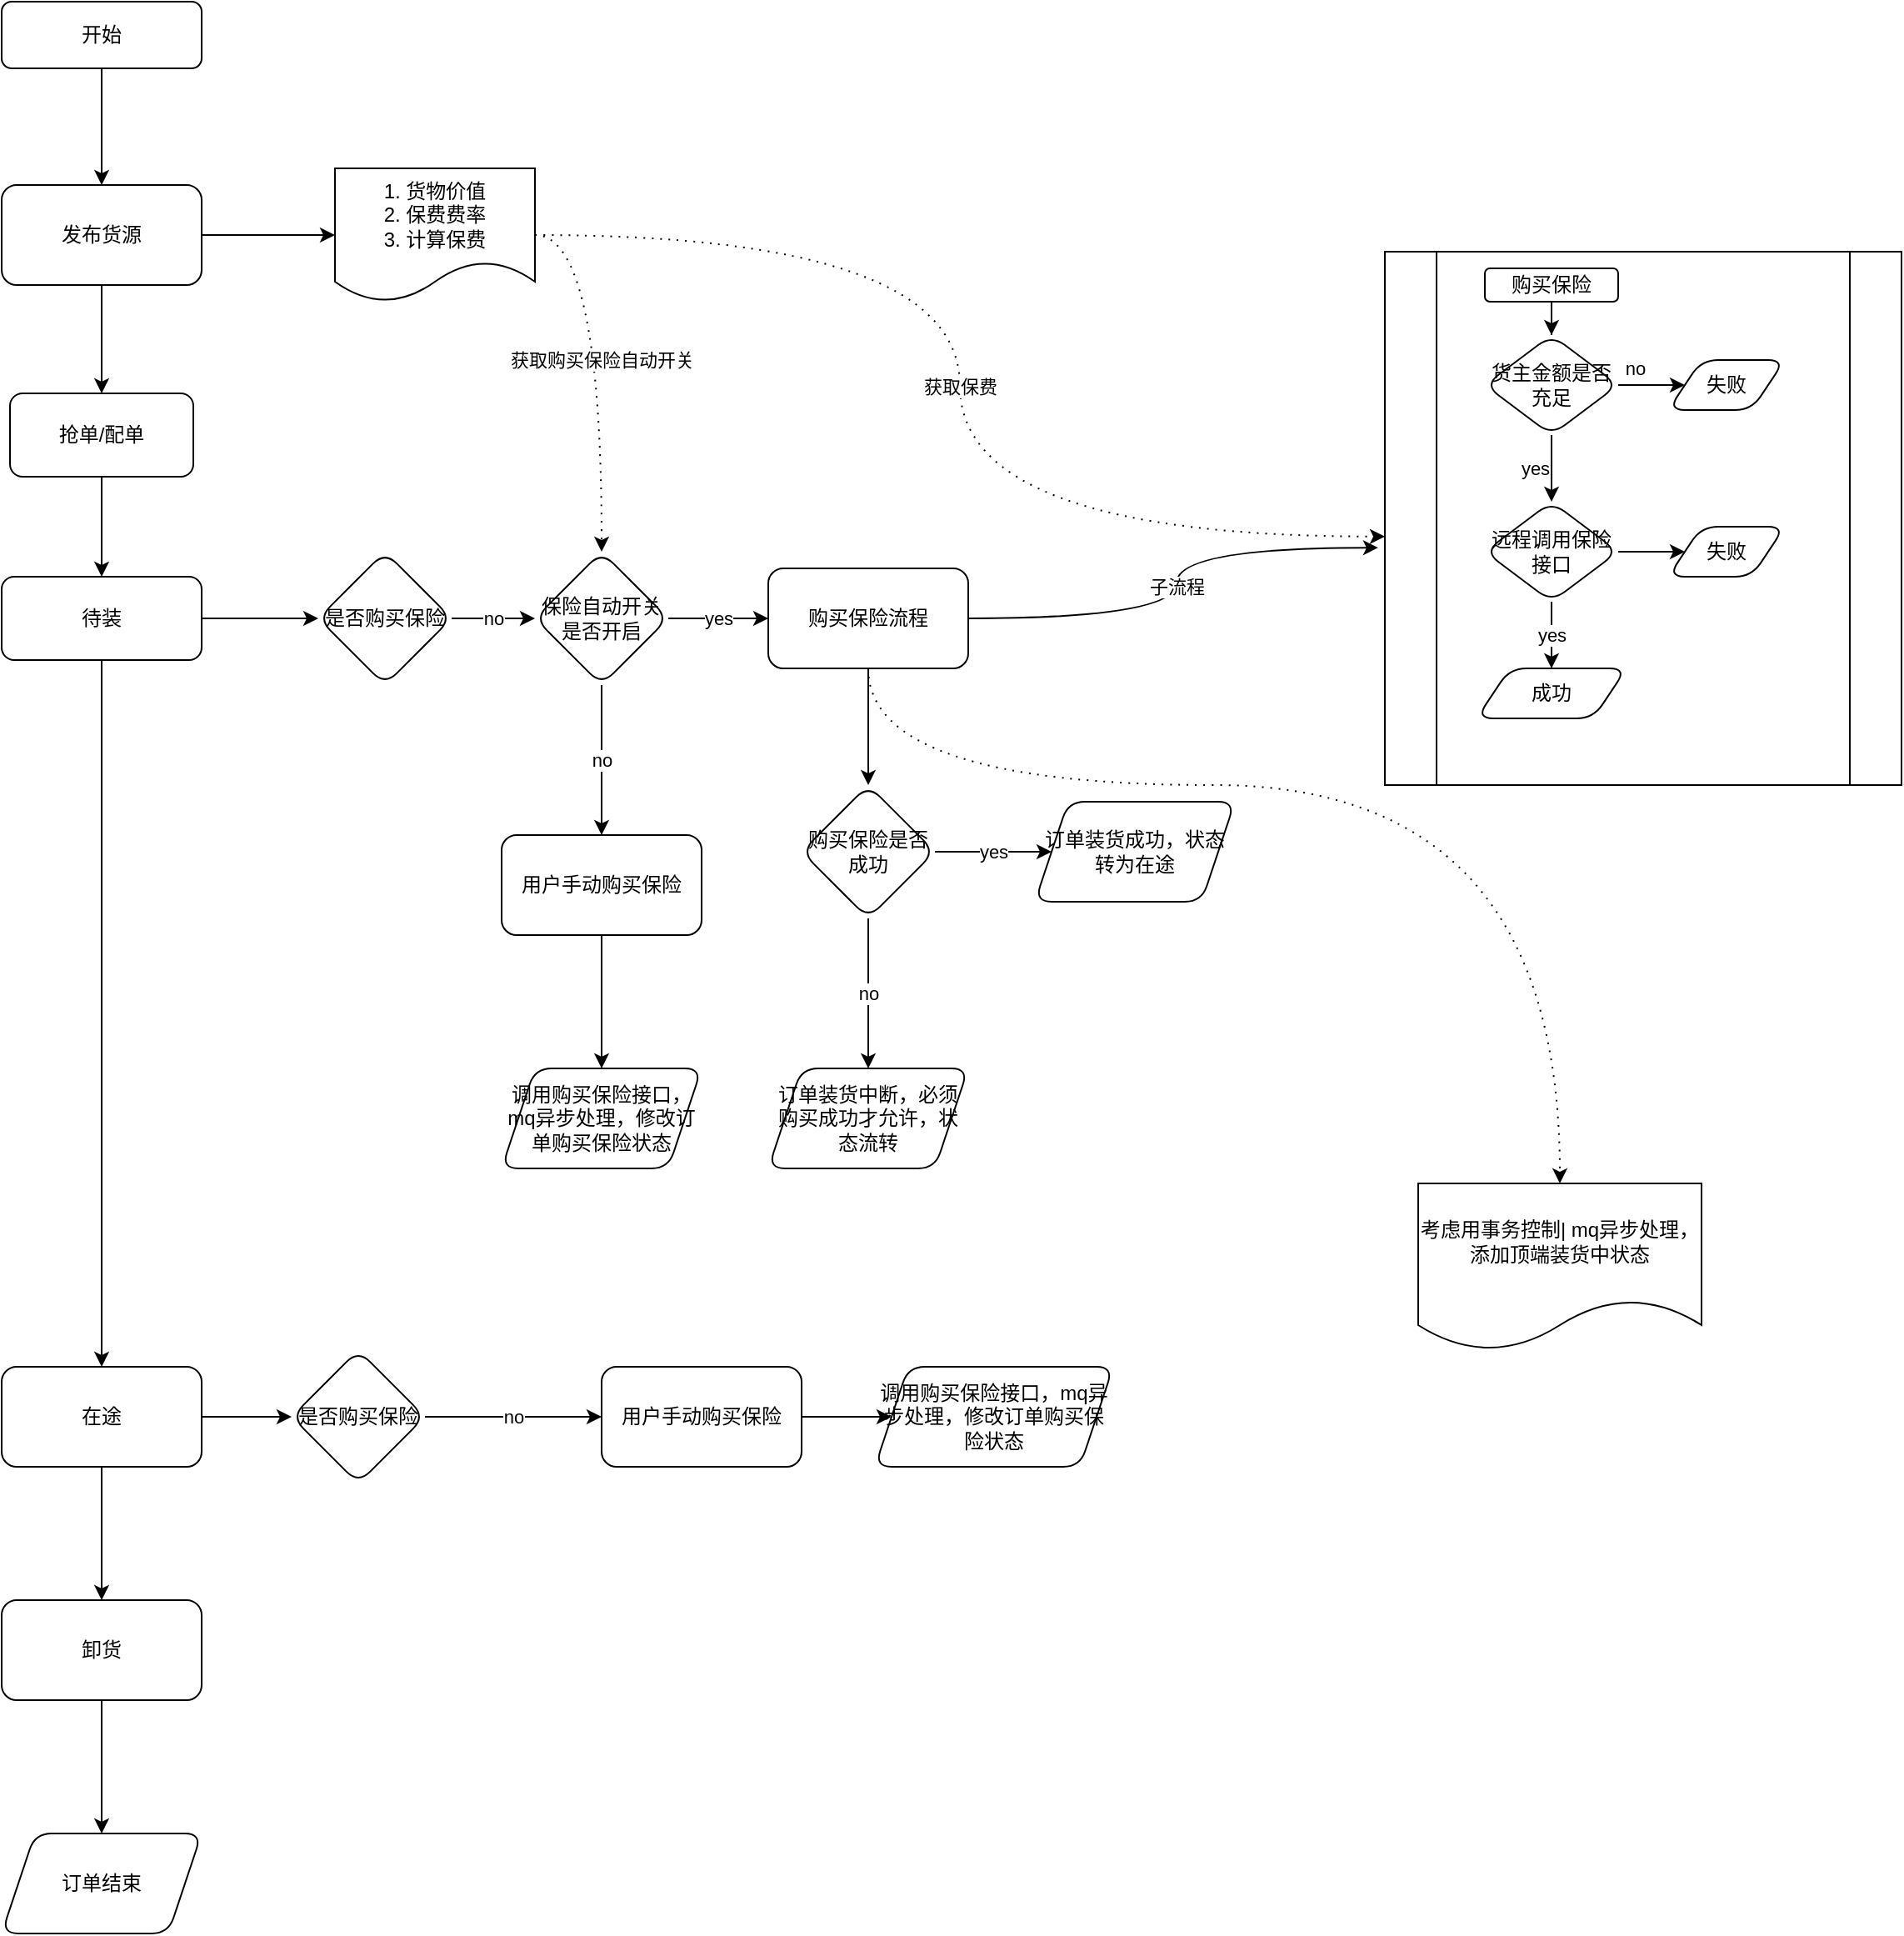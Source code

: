 <mxfile version="14.0.1" type="github">
  <diagram id="C5RBs43oDa-KdzZeNtuy" name="Page-1">
    <mxGraphModel dx="1422" dy="762" grid="1" gridSize="10" guides="1" tooltips="1" connect="1" arrows="1" fold="1" page="1" pageScale="1" pageWidth="827" pageHeight="1169" math="0" shadow="0">
      <root>
        <mxCell id="WIyWlLk6GJQsqaUBKTNV-0" />
        <mxCell id="WIyWlLk6GJQsqaUBKTNV-1" parent="WIyWlLk6GJQsqaUBKTNV-0" />
        <mxCell id="NyMv5PjaEcfiehMKOQza-44" value="" style="edgeStyle=orthogonalEdgeStyle;rounded=0;orthogonalLoop=1;jettySize=auto;html=1;sketch=0;shadow=0;" parent="WIyWlLk6GJQsqaUBKTNV-1" source="WIyWlLk6GJQsqaUBKTNV-3" target="NyMv5PjaEcfiehMKOQza-43" edge="1">
          <mxGeometry relative="1" as="geometry" />
        </mxCell>
        <mxCell id="WIyWlLk6GJQsqaUBKTNV-3" value="开始" style="rounded=1;whiteSpace=wrap;html=1;fontSize=12;glass=0;strokeWidth=1;shadow=0;sketch=0;" parent="WIyWlLk6GJQsqaUBKTNV-1" vertex="1">
          <mxGeometry x="160" y="350" width="120" height="40" as="geometry" />
        </mxCell>
        <mxCell id="NyMv5PjaEcfiehMKOQza-17" style="edgeStyle=orthogonalEdgeStyle;rounded=0;orthogonalLoop=1;jettySize=auto;html=1;exitX=0.5;exitY=1;exitDx=0;exitDy=0;sketch=0;shadow=0;" parent="WIyWlLk6GJQsqaUBKTNV-1" source="NyMv5PjaEcfiehMKOQza-43" target="oyDcqEM6i9TC-5nB7iKt-22" edge="1">
          <mxGeometry relative="1" as="geometry">
            <mxPoint x="220" y="540" as="sourcePoint" />
          </mxGeometry>
        </mxCell>
        <mxCell id="oyDcqEM6i9TC-5nB7iKt-25" value="" style="edgeStyle=orthogonalEdgeStyle;curved=1;orthogonalLoop=1;jettySize=auto;html=1;endArrow=classic;endFill=1;sketch=0;shadow=0;" parent="WIyWlLk6GJQsqaUBKTNV-1" source="WIyWlLk6GJQsqaUBKTNV-11" target="oyDcqEM6i9TC-5nB7iKt-24" edge="1">
          <mxGeometry relative="1" as="geometry" />
        </mxCell>
        <mxCell id="oyDcqEM6i9TC-5nB7iKt-29" value="" style="edgeStyle=orthogonalEdgeStyle;curved=1;orthogonalLoop=1;jettySize=auto;html=1;endArrow=classic;endFill=1;sketch=0;shadow=0;" parent="WIyWlLk6GJQsqaUBKTNV-1" source="WIyWlLk6GJQsqaUBKTNV-11" target="oyDcqEM6i9TC-5nB7iKt-28" edge="1">
          <mxGeometry relative="1" as="geometry" />
        </mxCell>
        <mxCell id="WIyWlLk6GJQsqaUBKTNV-11" value="待装" style="rounded=1;whiteSpace=wrap;html=1;fontSize=12;glass=0;strokeWidth=1;shadow=0;sketch=0;" parent="WIyWlLk6GJQsqaUBKTNV-1" vertex="1">
          <mxGeometry x="160" y="695" width="120" height="50" as="geometry" />
        </mxCell>
        <mxCell id="oyDcqEM6i9TC-5nB7iKt-7" value="" style="shape=process;whiteSpace=wrap;html=1;backgroundOutline=1;sketch=0;shadow=0;" parent="WIyWlLk6GJQsqaUBKTNV-1" vertex="1">
          <mxGeometry x="990" y="500" width="310" height="320" as="geometry" />
        </mxCell>
        <mxCell id="oyDcqEM6i9TC-5nB7iKt-11" value="" style="edgeStyle=orthogonalEdgeStyle;rounded=0;orthogonalLoop=1;jettySize=auto;html=1;sketch=0;shadow=0;" parent="WIyWlLk6GJQsqaUBKTNV-1" source="oyDcqEM6i9TC-5nB7iKt-9" target="oyDcqEM6i9TC-5nB7iKt-10" edge="1">
          <mxGeometry relative="1" as="geometry" />
        </mxCell>
        <mxCell id="oyDcqEM6i9TC-5nB7iKt-9" value="购买保险" style="rounded=1;whiteSpace=wrap;html=1;sketch=0;shadow=0;" parent="WIyWlLk6GJQsqaUBKTNV-1" vertex="1">
          <mxGeometry x="1050" y="510" width="80" height="20" as="geometry" />
        </mxCell>
        <mxCell id="oyDcqEM6i9TC-5nB7iKt-13" value="no" style="edgeStyle=orthogonalEdgeStyle;rounded=0;orthogonalLoop=1;jettySize=auto;html=1;sketch=0;shadow=0;" parent="WIyWlLk6GJQsqaUBKTNV-1" source="oyDcqEM6i9TC-5nB7iKt-10" target="oyDcqEM6i9TC-5nB7iKt-12" edge="1">
          <mxGeometry y="10" relative="1" as="geometry">
            <mxPoint as="offset" />
          </mxGeometry>
        </mxCell>
        <mxCell id="oyDcqEM6i9TC-5nB7iKt-17" value="yes" style="edgeStyle=orthogonalEdgeStyle;rounded=0;orthogonalLoop=1;jettySize=auto;html=1;endArrow=classic;endFill=1;entryX=0.5;entryY=0;entryDx=0;entryDy=0;sketch=0;shadow=0;" parent="WIyWlLk6GJQsqaUBKTNV-1" source="oyDcqEM6i9TC-5nB7iKt-10" target="NyMv5PjaEcfiehMKOQza-22" edge="1">
          <mxGeometry y="-10" relative="1" as="geometry">
            <Array as="points" />
            <mxPoint as="offset" />
            <mxPoint x="1090" y="650" as="targetPoint" />
          </mxGeometry>
        </mxCell>
        <mxCell id="oyDcqEM6i9TC-5nB7iKt-10" value="货主金额是否充足" style="rhombus;whiteSpace=wrap;html=1;rounded=1;sketch=0;shadow=0;" parent="WIyWlLk6GJQsqaUBKTNV-1" vertex="1">
          <mxGeometry x="1050" y="550" width="80" height="60" as="geometry" />
        </mxCell>
        <mxCell id="oyDcqEM6i9TC-5nB7iKt-12" value="失败" style="shape=parallelogram;perimeter=parallelogramPerimeter;whiteSpace=wrap;html=1;fixedSize=1;rounded=1;sketch=0;shadow=0;" parent="WIyWlLk6GJQsqaUBKTNV-1" vertex="1">
          <mxGeometry x="1160" y="565" width="70" height="30" as="geometry" />
        </mxCell>
        <mxCell id="NyMv5PjaEcfiehMKOQza-42" style="edgeStyle=orthogonalEdgeStyle;rounded=0;orthogonalLoop=1;jettySize=auto;html=1;exitX=0.5;exitY=1;exitDx=0;exitDy=0;entryX=0.5;entryY=0;entryDx=0;entryDy=0;sketch=0;shadow=0;" parent="WIyWlLk6GJQsqaUBKTNV-1" source="oyDcqEM6i9TC-5nB7iKt-22" target="WIyWlLk6GJQsqaUBKTNV-11" edge="1">
          <mxGeometry relative="1" as="geometry" />
        </mxCell>
        <mxCell id="oyDcqEM6i9TC-5nB7iKt-22" value="&lt;span&gt;抢单/配单&lt;/span&gt;" style="rounded=1;whiteSpace=wrap;html=1;sketch=0;shadow=0;" parent="WIyWlLk6GJQsqaUBKTNV-1" vertex="1">
          <mxGeometry x="165" y="585" width="110" height="50" as="geometry" />
        </mxCell>
        <mxCell id="oyDcqEM6i9TC-5nB7iKt-33" value="no" style="edgeStyle=orthogonalEdgeStyle;orthogonalLoop=1;jettySize=auto;html=1;endArrow=classic;endFill=1;exitX=1;exitY=0.5;exitDx=0;exitDy=0;rounded=0;sketch=0;shadow=0;" parent="WIyWlLk6GJQsqaUBKTNV-1" source="oyDcqEM6i9TC-5nB7iKt-24" target="oyDcqEM6i9TC-5nB7iKt-32" edge="1">
          <mxGeometry relative="1" as="geometry" />
        </mxCell>
        <mxCell id="oyDcqEM6i9TC-5nB7iKt-24" value="是否购买保险" style="rhombus;whiteSpace=wrap;html=1;rounded=1;shadow=0;strokeWidth=1;glass=0;sketch=0;" parent="WIyWlLk6GJQsqaUBKTNV-1" vertex="1">
          <mxGeometry x="350" y="680" width="80" height="80" as="geometry" />
        </mxCell>
        <mxCell id="NyMv5PjaEcfiehMKOQza-39" value="" style="edgeStyle=orthogonalEdgeStyle;rounded=0;orthogonalLoop=1;jettySize=auto;html=1;sketch=0;shadow=0;" parent="WIyWlLk6GJQsqaUBKTNV-1" source="oyDcqEM6i9TC-5nB7iKt-28" target="NyMv5PjaEcfiehMKOQza-38" edge="1">
          <mxGeometry relative="1" as="geometry" />
        </mxCell>
        <mxCell id="oyDcqEM6i9TC-5nB7iKt-28" value="在途" style="whiteSpace=wrap;html=1;rounded=1;shadow=0;strokeWidth=1;glass=0;sketch=0;" parent="WIyWlLk6GJQsqaUBKTNV-1" vertex="1">
          <mxGeometry x="160" y="1169" width="120" height="60" as="geometry" />
        </mxCell>
        <mxCell id="oyDcqEM6i9TC-5nB7iKt-35" value="yes" style="edgeStyle=orthogonalEdgeStyle;rounded=0;orthogonalLoop=1;jettySize=auto;html=1;endArrow=classic;endFill=1;sketch=0;shadow=0;" parent="WIyWlLk6GJQsqaUBKTNV-1" source="oyDcqEM6i9TC-5nB7iKt-32" target="oyDcqEM6i9TC-5nB7iKt-34" edge="1">
          <mxGeometry relative="1" as="geometry" />
        </mxCell>
        <mxCell id="NyMv5PjaEcfiehMKOQza-3" value="no" style="edgeStyle=orthogonalEdgeStyle;rounded=0;orthogonalLoop=1;jettySize=auto;html=1;sketch=0;shadow=0;" parent="WIyWlLk6GJQsqaUBKTNV-1" source="oyDcqEM6i9TC-5nB7iKt-32" target="NyMv5PjaEcfiehMKOQza-2" edge="1">
          <mxGeometry relative="1" as="geometry" />
        </mxCell>
        <mxCell id="oyDcqEM6i9TC-5nB7iKt-32" value="保险自动开关是否开启" style="rhombus;whiteSpace=wrap;html=1;rounded=1;shadow=0;strokeWidth=1;glass=0;sketch=0;" parent="WIyWlLk6GJQsqaUBKTNV-1" vertex="1">
          <mxGeometry x="480" y="680" width="80" height="80" as="geometry" />
        </mxCell>
        <mxCell id="oyDcqEM6i9TC-5nB7iKt-37" value="" style="edgeStyle=orthogonalEdgeStyle;rounded=0;orthogonalLoop=1;jettySize=auto;html=1;endArrow=classic;endFill=1;sketch=0;shadow=0;" parent="WIyWlLk6GJQsqaUBKTNV-1" source="oyDcqEM6i9TC-5nB7iKt-34" target="oyDcqEM6i9TC-5nB7iKt-36" edge="1">
          <mxGeometry relative="1" as="geometry" />
        </mxCell>
        <mxCell id="NyMv5PjaEcfiehMKOQza-20" value="子流程" style="edgeStyle=orthogonalEdgeStyle;orthogonalLoop=1;jettySize=auto;html=1;exitX=1;exitY=0.5;exitDx=0;exitDy=0;entryX=-0.013;entryY=0.555;entryDx=0;entryDy=0;entryPerimeter=0;curved=1;sketch=0;shadow=0;" parent="WIyWlLk6GJQsqaUBKTNV-1" source="oyDcqEM6i9TC-5nB7iKt-34" target="oyDcqEM6i9TC-5nB7iKt-7" edge="1">
          <mxGeometry relative="1" as="geometry" />
        </mxCell>
        <mxCell id="NyMv5PjaEcfiehMKOQza-51" value="" style="edgeStyle=orthogonalEdgeStyle;curved=1;orthogonalLoop=1;jettySize=auto;html=1;dashed=1;dashPattern=1 4;sketch=0;shadow=0;entryX=0.5;entryY=0;entryDx=0;entryDy=0;" parent="WIyWlLk6GJQsqaUBKTNV-1" source="oyDcqEM6i9TC-5nB7iKt-34" target="NyMv5PjaEcfiehMKOQza-50" edge="1">
          <mxGeometry relative="1" as="geometry">
            <Array as="points">
              <mxPoint x="680" y="820" />
              <mxPoint x="1095" y="820" />
            </Array>
          </mxGeometry>
        </mxCell>
        <mxCell id="oyDcqEM6i9TC-5nB7iKt-34" value="购买保险流程" style="whiteSpace=wrap;html=1;rounded=1;shadow=0;strokeWidth=1;glass=0;sketch=0;" parent="WIyWlLk6GJQsqaUBKTNV-1" vertex="1">
          <mxGeometry x="620" y="690" width="120" height="60" as="geometry" />
        </mxCell>
        <mxCell id="oyDcqEM6i9TC-5nB7iKt-39" value="yes" style="edgeStyle=orthogonalEdgeStyle;rounded=0;orthogonalLoop=1;jettySize=auto;html=1;endArrow=classic;endFill=1;sketch=0;shadow=0;" parent="WIyWlLk6GJQsqaUBKTNV-1" source="oyDcqEM6i9TC-5nB7iKt-36" target="oyDcqEM6i9TC-5nB7iKt-38" edge="1">
          <mxGeometry relative="1" as="geometry" />
        </mxCell>
        <mxCell id="oyDcqEM6i9TC-5nB7iKt-41" value="no" style="edgeStyle=orthogonalEdgeStyle;rounded=0;orthogonalLoop=1;jettySize=auto;html=1;endArrow=classic;endFill=1;sketch=0;shadow=0;" parent="WIyWlLk6GJQsqaUBKTNV-1" source="oyDcqEM6i9TC-5nB7iKt-36" target="oyDcqEM6i9TC-5nB7iKt-40" edge="1">
          <mxGeometry relative="1" as="geometry" />
        </mxCell>
        <mxCell id="oyDcqEM6i9TC-5nB7iKt-36" value="购买保险是否成功" style="rhombus;whiteSpace=wrap;html=1;rounded=1;shadow=0;strokeWidth=1;glass=0;sketch=0;" parent="WIyWlLk6GJQsqaUBKTNV-1" vertex="1">
          <mxGeometry x="640" y="820" width="80" height="80" as="geometry" />
        </mxCell>
        <mxCell id="oyDcqEM6i9TC-5nB7iKt-38" value="订单装货成功，状态转为在途" style="shape=parallelogram;perimeter=parallelogramPerimeter;whiteSpace=wrap;html=1;fixedSize=1;rounded=1;shadow=0;strokeWidth=1;glass=0;sketch=0;" parent="WIyWlLk6GJQsqaUBKTNV-1" vertex="1">
          <mxGeometry x="780" y="830" width="120" height="60" as="geometry" />
        </mxCell>
        <mxCell id="oyDcqEM6i9TC-5nB7iKt-40" value="订单装货中断，必须购买成功才允许，状态流转" style="shape=parallelogram;perimeter=parallelogramPerimeter;whiteSpace=wrap;html=1;fixedSize=1;rounded=1;shadow=0;strokeWidth=1;glass=0;sketch=0;" parent="WIyWlLk6GJQsqaUBKTNV-1" vertex="1">
          <mxGeometry x="620" y="990" width="120" height="60" as="geometry" />
        </mxCell>
        <mxCell id="NyMv5PjaEcfiehMKOQza-19" value="" style="edgeStyle=orthogonalEdgeStyle;rounded=0;orthogonalLoop=1;jettySize=auto;html=1;sketch=0;shadow=0;" parent="WIyWlLk6GJQsqaUBKTNV-1" source="NyMv5PjaEcfiehMKOQza-2" target="NyMv5PjaEcfiehMKOQza-18" edge="1">
          <mxGeometry relative="1" as="geometry" />
        </mxCell>
        <mxCell id="NyMv5PjaEcfiehMKOQza-2" value="用户手动购买保险" style="whiteSpace=wrap;html=1;rounded=1;shadow=0;strokeWidth=1;glass=0;sketch=0;" parent="WIyWlLk6GJQsqaUBKTNV-1" vertex="1">
          <mxGeometry x="460" y="850" width="120" height="60" as="geometry" />
        </mxCell>
        <mxCell id="NyMv5PjaEcfiehMKOQza-18" value="调用购买保险接口，mq异步处理，修改订单购买保险状态" style="shape=parallelogram;perimeter=parallelogramPerimeter;whiteSpace=wrap;html=1;fixedSize=1;rounded=1;shadow=0;strokeWidth=1;glass=0;sketch=0;" parent="WIyWlLk6GJQsqaUBKTNV-1" vertex="1">
          <mxGeometry x="460" y="990" width="120" height="60" as="geometry" />
        </mxCell>
        <mxCell id="NyMv5PjaEcfiehMKOQza-26" value="yes" style="edgeStyle=orthogonalEdgeStyle;rounded=0;orthogonalLoop=1;jettySize=auto;html=1;sketch=0;shadow=0;" parent="WIyWlLk6GJQsqaUBKTNV-1" source="NyMv5PjaEcfiehMKOQza-22" target="NyMv5PjaEcfiehMKOQza-25" edge="1">
          <mxGeometry relative="1" as="geometry" />
        </mxCell>
        <mxCell id="NyMv5PjaEcfiehMKOQza-28" value="" style="edgeStyle=orthogonalEdgeStyle;orthogonalLoop=1;jettySize=auto;html=1;rounded=0;sketch=0;shadow=0;" parent="WIyWlLk6GJQsqaUBKTNV-1" source="NyMv5PjaEcfiehMKOQza-22" target="NyMv5PjaEcfiehMKOQza-27" edge="1">
          <mxGeometry relative="1" as="geometry" />
        </mxCell>
        <mxCell id="NyMv5PjaEcfiehMKOQza-22" value="远程调用保险接口" style="rhombus;whiteSpace=wrap;html=1;rounded=1;sketch=0;shadow=0;" parent="WIyWlLk6GJQsqaUBKTNV-1" vertex="1">
          <mxGeometry x="1050" y="650" width="80" height="60" as="geometry" />
        </mxCell>
        <mxCell id="NyMv5PjaEcfiehMKOQza-25" value="成功" style="shape=parallelogram;perimeter=parallelogramPerimeter;whiteSpace=wrap;html=1;fixedSize=1;rounded=1;sketch=0;shadow=0;" parent="WIyWlLk6GJQsqaUBKTNV-1" vertex="1">
          <mxGeometry x="1045" y="750" width="90" height="30" as="geometry" />
        </mxCell>
        <mxCell id="NyMv5PjaEcfiehMKOQza-27" value="失败" style="shape=parallelogram;perimeter=parallelogramPerimeter;whiteSpace=wrap;html=1;fixedSize=1;rounded=1;sketch=0;shadow=0;" parent="WIyWlLk6GJQsqaUBKTNV-1" vertex="1">
          <mxGeometry x="1160" y="665" width="70" height="30" as="geometry" />
        </mxCell>
        <mxCell id="NyMv5PjaEcfiehMKOQza-29" value="" style="edgeStyle=orthogonalEdgeStyle;orthogonalLoop=1;jettySize=auto;html=1;endArrow=classic;endFill=1;exitX=1;exitY=0.5;exitDx=0;exitDy=0;rounded=0;sketch=0;shadow=0;" parent="WIyWlLk6GJQsqaUBKTNV-1" source="oyDcqEM6i9TC-5nB7iKt-28" target="NyMv5PjaEcfiehMKOQza-31" edge="1">
          <mxGeometry relative="1" as="geometry">
            <mxPoint x="300" y="1194" as="sourcePoint" />
          </mxGeometry>
        </mxCell>
        <mxCell id="NyMv5PjaEcfiehMKOQza-30" value="no" style="edgeStyle=orthogonalEdgeStyle;orthogonalLoop=1;jettySize=auto;html=1;endArrow=classic;endFill=1;exitX=1;exitY=0.5;exitDx=0;exitDy=0;rounded=0;entryX=0;entryY=0.5;entryDx=0;entryDy=0;sketch=0;shadow=0;" parent="WIyWlLk6GJQsqaUBKTNV-1" source="NyMv5PjaEcfiehMKOQza-31" target="NyMv5PjaEcfiehMKOQza-35" edge="1">
          <mxGeometry relative="1" as="geometry">
            <mxPoint x="480" y="1200" as="targetPoint" />
          </mxGeometry>
        </mxCell>
        <mxCell id="NyMv5PjaEcfiehMKOQza-31" value="是否购买保险" style="rhombus;whiteSpace=wrap;html=1;rounded=1;shadow=0;strokeWidth=1;glass=0;sketch=0;" parent="WIyWlLk6GJQsqaUBKTNV-1" vertex="1">
          <mxGeometry x="334" y="1159" width="80" height="80" as="geometry" />
        </mxCell>
        <mxCell id="NyMv5PjaEcfiehMKOQza-34" value="" style="edgeStyle=orthogonalEdgeStyle;rounded=0;orthogonalLoop=1;jettySize=auto;html=1;sketch=0;shadow=0;" parent="WIyWlLk6GJQsqaUBKTNV-1" source="NyMv5PjaEcfiehMKOQza-35" target="NyMv5PjaEcfiehMKOQza-36" edge="1">
          <mxGeometry relative="1" as="geometry" />
        </mxCell>
        <mxCell id="NyMv5PjaEcfiehMKOQza-35" value="用户手动购买保险" style="whiteSpace=wrap;html=1;rounded=1;shadow=0;strokeWidth=1;glass=0;sketch=0;" parent="WIyWlLk6GJQsqaUBKTNV-1" vertex="1">
          <mxGeometry x="520" y="1169" width="120" height="60" as="geometry" />
        </mxCell>
        <mxCell id="NyMv5PjaEcfiehMKOQza-36" value="调用购买保险接口，mq异步处理，修改订单购买保险状态" style="shape=parallelogram;perimeter=parallelogramPerimeter;whiteSpace=wrap;html=1;fixedSize=1;rounded=1;shadow=0;strokeWidth=1;glass=0;sketch=0;" parent="WIyWlLk6GJQsqaUBKTNV-1" vertex="1">
          <mxGeometry x="684" y="1169" width="143" height="60" as="geometry" />
        </mxCell>
        <mxCell id="NyMv5PjaEcfiehMKOQza-41" value="" style="edgeStyle=orthogonalEdgeStyle;rounded=0;orthogonalLoop=1;jettySize=auto;html=1;sketch=0;shadow=0;" parent="WIyWlLk6GJQsqaUBKTNV-1" source="NyMv5PjaEcfiehMKOQza-38" target="NyMv5PjaEcfiehMKOQza-40" edge="1">
          <mxGeometry relative="1" as="geometry" />
        </mxCell>
        <mxCell id="NyMv5PjaEcfiehMKOQza-38" value="卸货" style="whiteSpace=wrap;html=1;rounded=1;shadow=0;strokeWidth=1;glass=0;sketch=0;" parent="WIyWlLk6GJQsqaUBKTNV-1" vertex="1">
          <mxGeometry x="160" y="1309" width="120" height="60" as="geometry" />
        </mxCell>
        <mxCell id="NyMv5PjaEcfiehMKOQza-40" value="订单结束" style="shape=parallelogram;perimeter=parallelogramPerimeter;whiteSpace=wrap;html=1;fixedSize=1;rounded=1;shadow=0;strokeWidth=1;glass=0;sketch=0;" parent="WIyWlLk6GJQsqaUBKTNV-1" vertex="1">
          <mxGeometry x="160" y="1449" width="120" height="60" as="geometry" />
        </mxCell>
        <mxCell id="NyMv5PjaEcfiehMKOQza-46" value="" style="edgeStyle=orthogonalEdgeStyle;rounded=0;orthogonalLoop=1;jettySize=auto;html=1;sketch=0;shadow=0;" parent="WIyWlLk6GJQsqaUBKTNV-1" source="NyMv5PjaEcfiehMKOQza-43" target="NyMv5PjaEcfiehMKOQza-45" edge="1">
          <mxGeometry relative="1" as="geometry" />
        </mxCell>
        <mxCell id="NyMv5PjaEcfiehMKOQza-43" value="发布货源" style="whiteSpace=wrap;html=1;rounded=1;shadow=0;strokeWidth=1;glass=0;sketch=0;" parent="WIyWlLk6GJQsqaUBKTNV-1" vertex="1">
          <mxGeometry x="160" y="460" width="120" height="60" as="geometry" />
        </mxCell>
        <mxCell id="NyMv5PjaEcfiehMKOQza-47" value="获取保费" style="edgeStyle=orthogonalEdgeStyle;orthogonalLoop=1;jettySize=auto;html=1;exitX=1;exitY=0.5;exitDx=0;exitDy=0;entryX=0;entryY=0.534;entryDx=0;entryDy=0;entryPerimeter=0;dashed=1;dashPattern=1 4;curved=1;sketch=0;shadow=0;" parent="WIyWlLk6GJQsqaUBKTNV-1" source="NyMv5PjaEcfiehMKOQza-45" target="oyDcqEM6i9TC-5nB7iKt-7" edge="1">
          <mxGeometry relative="1" as="geometry" />
        </mxCell>
        <mxCell id="NyMv5PjaEcfiehMKOQza-48" value="获取购买保险自动开关" style="edgeStyle=orthogonalEdgeStyle;curved=1;orthogonalLoop=1;jettySize=auto;html=1;exitX=1;exitY=0.5;exitDx=0;exitDy=0;dashed=1;dashPattern=1 4;sketch=0;shadow=0;" parent="WIyWlLk6GJQsqaUBKTNV-1" source="NyMv5PjaEcfiehMKOQza-45" target="oyDcqEM6i9TC-5nB7iKt-32" edge="1">
          <mxGeometry relative="1" as="geometry" />
        </mxCell>
        <mxCell id="NyMv5PjaEcfiehMKOQza-45" value="1. 货物价值&lt;br&gt;2. 保费费率&lt;br&gt;3. 计算保费" style="shape=document;whiteSpace=wrap;html=1;boundedLbl=1;rounded=1;shadow=0;strokeWidth=1;glass=0;sketch=0;" parent="WIyWlLk6GJQsqaUBKTNV-1" vertex="1">
          <mxGeometry x="360" y="450" width="120" height="80" as="geometry" />
        </mxCell>
        <mxCell id="NyMv5PjaEcfiehMKOQza-50" value="考虑用事务控制| mq异步处理，添加顶端装货中状态" style="shape=document;whiteSpace=wrap;html=1;boundedLbl=1;rounded=1;shadow=0;strokeWidth=1;glass=0;sketch=0;direction=east;" parent="WIyWlLk6GJQsqaUBKTNV-1" vertex="1">
          <mxGeometry x="1010" y="1059" width="170" height="100" as="geometry" />
        </mxCell>
      </root>
    </mxGraphModel>
  </diagram>
</mxfile>
